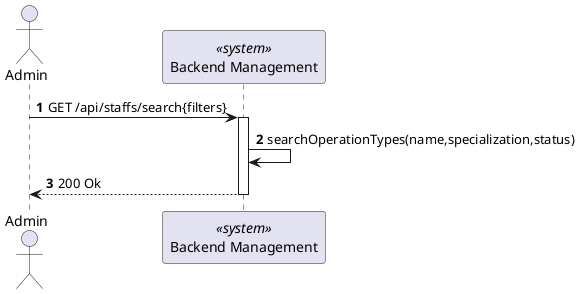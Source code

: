 @startuml

autonumber
actor Admin as "Admin"
participant SYS as "Backend Management" <<system>>



Admin -> SYS : GET /api/staffs/search{filters}
activate SYS

SYS -> SYS : searchOperationTypes(name,specialization,status)
Admin <-- SYS : 200 Ok
deactivate SYS


@enduml